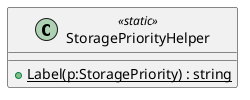 @startuml
class StoragePriorityHelper <<static>> {
    + {static} Label(p:StoragePriority) : string
}
@enduml

